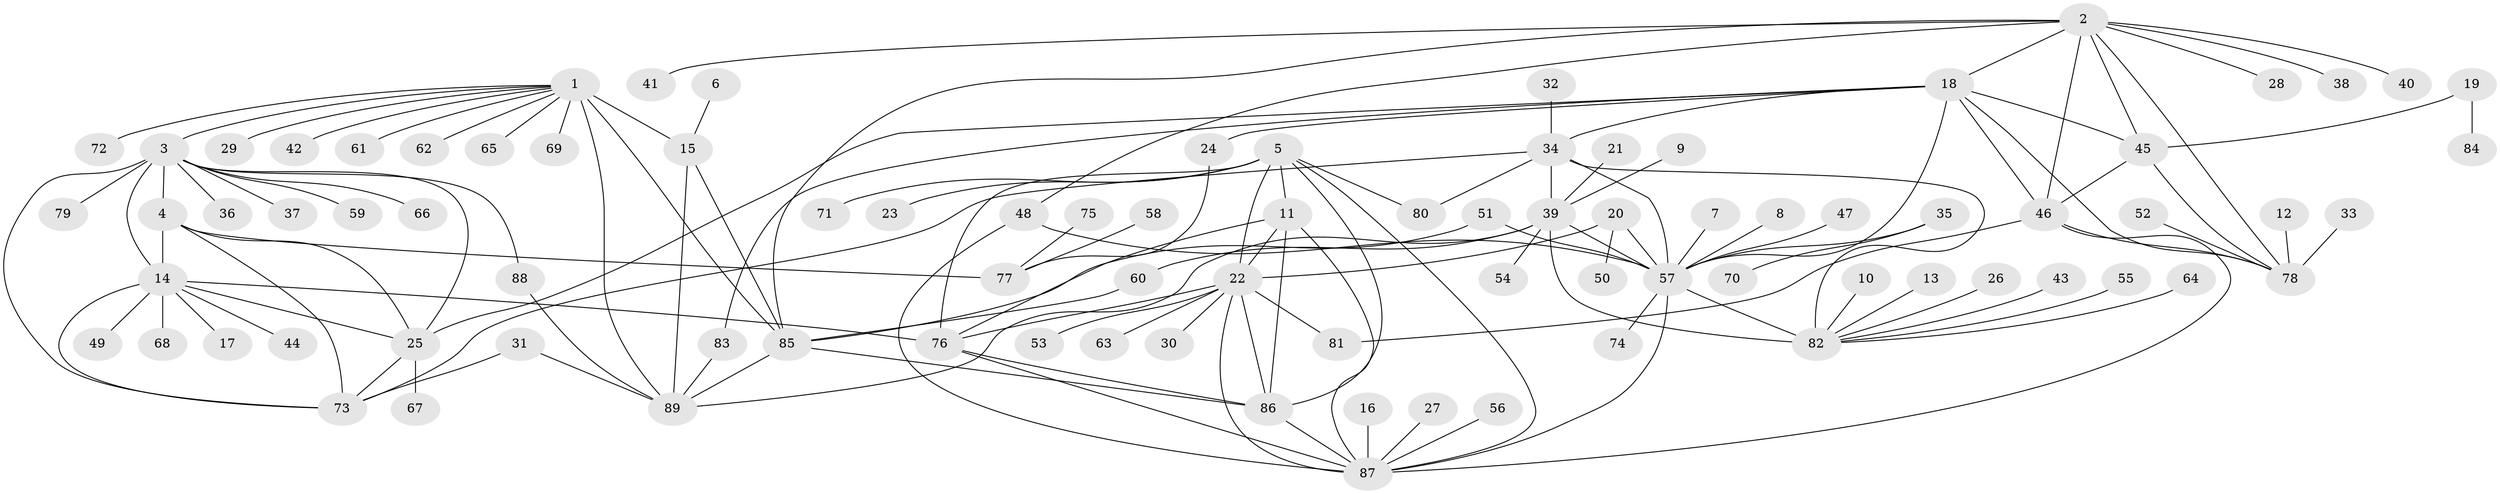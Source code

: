 // original degree distribution, {10: 0.03937007874015748, 8: 0.05511811023622047, 6: 0.031496062992125984, 7: 0.03937007874015748, 9: 0.03937007874015748, 11: 0.015748031496062992, 16: 0.007874015748031496, 12: 0.007874015748031496, 1: 0.5669291338582677, 2: 0.1732283464566929, 5: 0.007874015748031496, 4: 0.007874015748031496, 3: 0.007874015748031496}
// Generated by graph-tools (version 1.1) at 2025/37/03/04/25 23:37:32]
// undirected, 89 vertices, 134 edges
graph export_dot {
  node [color=gray90,style=filled];
  1;
  2;
  3;
  4;
  5;
  6;
  7;
  8;
  9;
  10;
  11;
  12;
  13;
  14;
  15;
  16;
  17;
  18;
  19;
  20;
  21;
  22;
  23;
  24;
  25;
  26;
  27;
  28;
  29;
  30;
  31;
  32;
  33;
  34;
  35;
  36;
  37;
  38;
  39;
  40;
  41;
  42;
  43;
  44;
  45;
  46;
  47;
  48;
  49;
  50;
  51;
  52;
  53;
  54;
  55;
  56;
  57;
  58;
  59;
  60;
  61;
  62;
  63;
  64;
  65;
  66;
  67;
  68;
  69;
  70;
  71;
  72;
  73;
  74;
  75;
  76;
  77;
  78;
  79;
  80;
  81;
  82;
  83;
  84;
  85;
  86;
  87;
  88;
  89;
  1 -- 3 [weight=1.0];
  1 -- 15 [weight=4.0];
  1 -- 29 [weight=1.0];
  1 -- 42 [weight=1.0];
  1 -- 61 [weight=1.0];
  1 -- 62 [weight=1.0];
  1 -- 65 [weight=1.0];
  1 -- 69 [weight=1.0];
  1 -- 72 [weight=1.0];
  1 -- 85 [weight=2.0];
  1 -- 89 [weight=2.0];
  2 -- 18 [weight=2.0];
  2 -- 28 [weight=1.0];
  2 -- 38 [weight=1.0];
  2 -- 40 [weight=1.0];
  2 -- 41 [weight=1.0];
  2 -- 45 [weight=2.0];
  2 -- 46 [weight=2.0];
  2 -- 48 [weight=1.0];
  2 -- 78 [weight=2.0];
  2 -- 85 [weight=1.0];
  3 -- 4 [weight=2.0];
  3 -- 14 [weight=2.0];
  3 -- 25 [weight=2.0];
  3 -- 36 [weight=1.0];
  3 -- 37 [weight=1.0];
  3 -- 59 [weight=1.0];
  3 -- 66 [weight=1.0];
  3 -- 73 [weight=2.0];
  3 -- 79 [weight=1.0];
  3 -- 88 [weight=1.0];
  4 -- 14 [weight=1.0];
  4 -- 25 [weight=1.0];
  4 -- 73 [weight=1.0];
  4 -- 77 [weight=1.0];
  5 -- 11 [weight=1.0];
  5 -- 22 [weight=1.0];
  5 -- 23 [weight=1.0];
  5 -- 71 [weight=1.0];
  5 -- 76 [weight=1.0];
  5 -- 80 [weight=1.0];
  5 -- 86 [weight=1.0];
  5 -- 87 [weight=1.0];
  6 -- 15 [weight=1.0];
  7 -- 57 [weight=1.0];
  8 -- 57 [weight=1.0];
  9 -- 39 [weight=1.0];
  10 -- 82 [weight=1.0];
  11 -- 22 [weight=1.0];
  11 -- 76 [weight=1.0];
  11 -- 86 [weight=1.0];
  11 -- 87 [weight=1.0];
  12 -- 78 [weight=1.0];
  13 -- 82 [weight=1.0];
  14 -- 17 [weight=1.0];
  14 -- 25 [weight=1.0];
  14 -- 44 [weight=1.0];
  14 -- 49 [weight=1.0];
  14 -- 68 [weight=1.0];
  14 -- 73 [weight=1.0];
  14 -- 76 [weight=1.0];
  15 -- 85 [weight=2.0];
  15 -- 89 [weight=2.0];
  16 -- 87 [weight=1.0];
  18 -- 24 [weight=1.0];
  18 -- 25 [weight=1.0];
  18 -- 34 [weight=1.0];
  18 -- 45 [weight=1.0];
  18 -- 46 [weight=1.0];
  18 -- 57 [weight=1.0];
  18 -- 78 [weight=1.0];
  18 -- 83 [weight=1.0];
  19 -- 45 [weight=1.0];
  19 -- 84 [weight=1.0];
  20 -- 22 [weight=1.0];
  20 -- 50 [weight=1.0];
  20 -- 57 [weight=1.0];
  21 -- 39 [weight=1.0];
  22 -- 30 [weight=1.0];
  22 -- 53 [weight=1.0];
  22 -- 63 [weight=1.0];
  22 -- 76 [weight=1.0];
  22 -- 81 [weight=1.0];
  22 -- 86 [weight=1.0];
  22 -- 87 [weight=1.0];
  24 -- 77 [weight=1.0];
  25 -- 67 [weight=1.0];
  25 -- 73 [weight=1.0];
  26 -- 82 [weight=1.0];
  27 -- 87 [weight=1.0];
  31 -- 73 [weight=1.0];
  31 -- 89 [weight=1.0];
  32 -- 34 [weight=1.0];
  33 -- 78 [weight=1.0];
  34 -- 39 [weight=2.0];
  34 -- 57 [weight=1.0];
  34 -- 73 [weight=1.0];
  34 -- 80 [weight=1.0];
  34 -- 82 [weight=2.0];
  35 -- 57 [weight=1.0];
  35 -- 70 [weight=1.0];
  39 -- 54 [weight=1.0];
  39 -- 57 [weight=2.0];
  39 -- 60 [weight=1.0];
  39 -- 82 [weight=4.0];
  39 -- 89 [weight=1.0];
  43 -- 82 [weight=1.0];
  45 -- 46 [weight=1.0];
  45 -- 78 [weight=1.0];
  46 -- 78 [weight=1.0];
  46 -- 81 [weight=1.0];
  46 -- 87 [weight=1.0];
  47 -- 57 [weight=1.0];
  48 -- 57 [weight=1.0];
  48 -- 87 [weight=1.0];
  51 -- 57 [weight=1.0];
  51 -- 85 [weight=1.0];
  52 -- 78 [weight=1.0];
  55 -- 82 [weight=1.0];
  56 -- 87 [weight=1.0];
  57 -- 74 [weight=1.0];
  57 -- 82 [weight=2.0];
  57 -- 87 [weight=1.0];
  58 -- 77 [weight=1.0];
  60 -- 85 [weight=1.0];
  64 -- 82 [weight=1.0];
  75 -- 77 [weight=1.0];
  76 -- 86 [weight=1.0];
  76 -- 87 [weight=1.0];
  83 -- 89 [weight=1.0];
  85 -- 86 [weight=1.0];
  85 -- 89 [weight=1.0];
  86 -- 87 [weight=1.0];
  88 -- 89 [weight=1.0];
}
